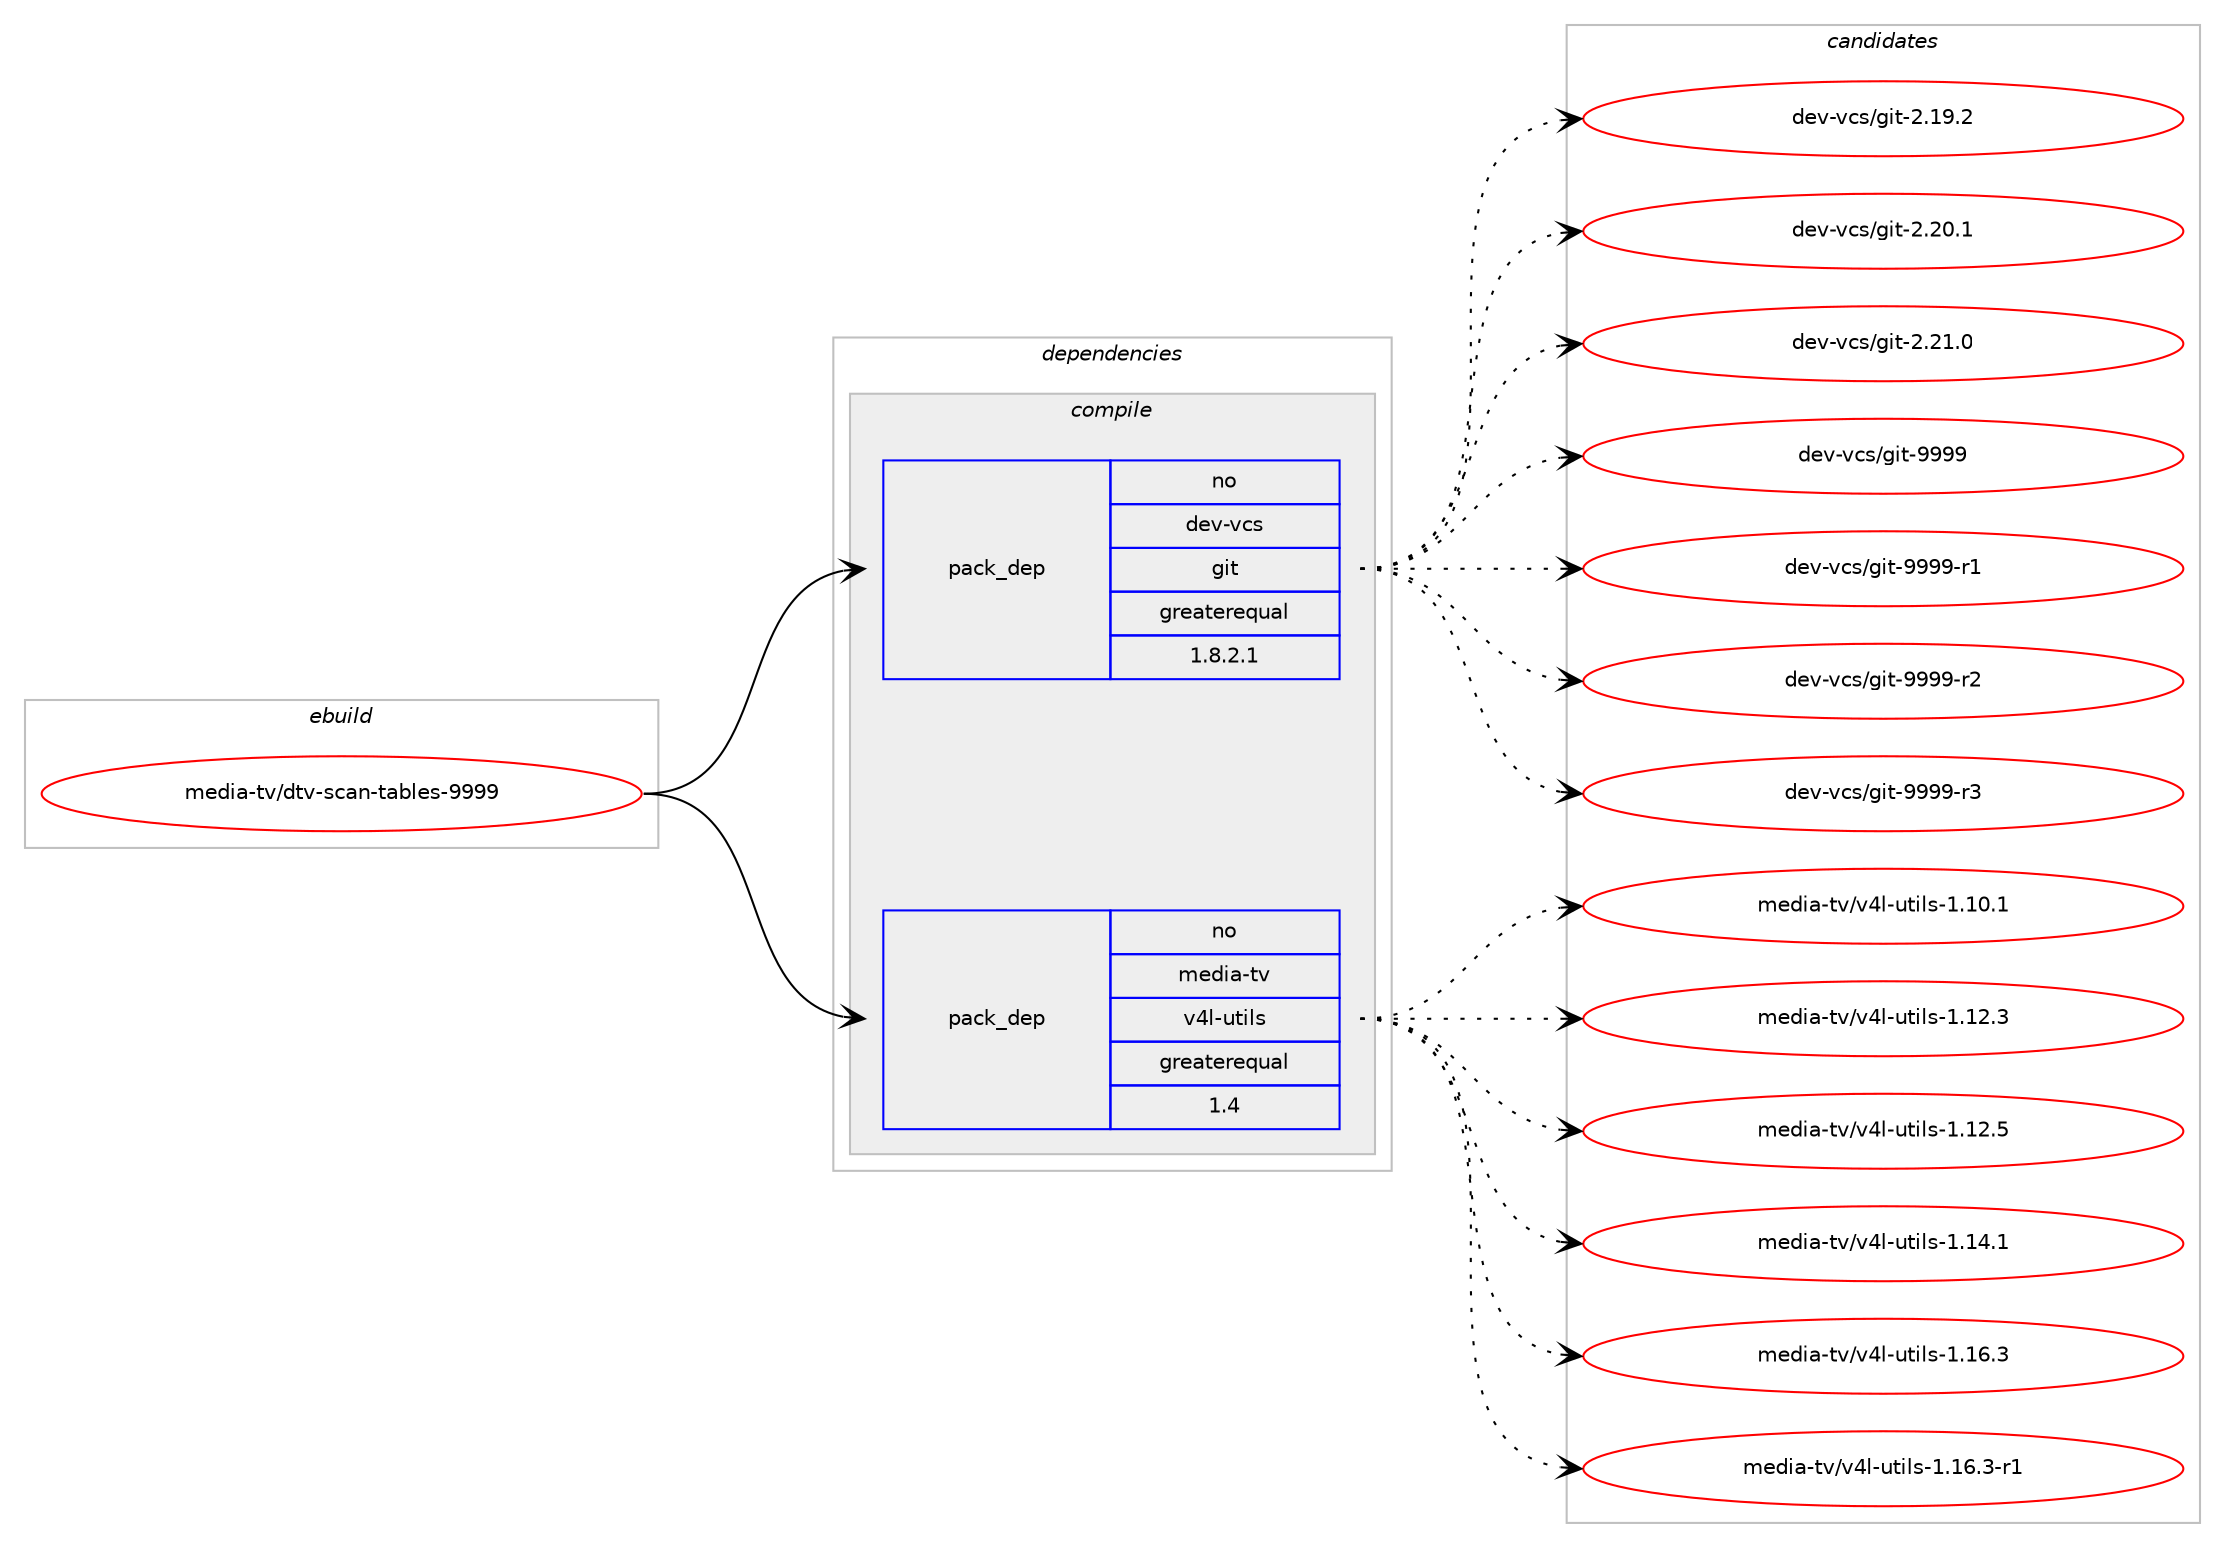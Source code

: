 digraph prolog {

# *************
# Graph options
# *************

newrank=true;
concentrate=true;
compound=true;
graph [rankdir=LR,fontname=Helvetica,fontsize=10,ranksep=1.5];#, ranksep=2.5, nodesep=0.2];
edge  [arrowhead=vee];
node  [fontname=Helvetica,fontsize=10];

# **********
# The ebuild
# **********

subgraph cluster_leftcol {
color=gray;
rank=same;
label=<<i>ebuild</i>>;
id [label="media-tv/dtv-scan-tables-9999", color=red, width=4, href="../media-tv/dtv-scan-tables-9999.svg"];
}

# ****************
# The dependencies
# ****************

subgraph cluster_midcol {
color=gray;
label=<<i>dependencies</i>>;
subgraph cluster_compile {
fillcolor="#eeeeee";
style=filled;
label=<<i>compile</i>>;
subgraph pack1167168 {
dependency1632130 [label=<<TABLE BORDER="0" CELLBORDER="1" CELLSPACING="0" CELLPADDING="4" WIDTH="220"><TR><TD ROWSPAN="6" CELLPADDING="30">pack_dep</TD></TR><TR><TD WIDTH="110">no</TD></TR><TR><TD>dev-vcs</TD></TR><TR><TD>git</TD></TR><TR><TD>greaterequal</TD></TR><TR><TD>1.8.2.1</TD></TR></TABLE>>, shape=none, color=blue];
}
id:e -> dependency1632130:w [weight=20,style="solid",arrowhead="vee"];
subgraph pack1167169 {
dependency1632131 [label=<<TABLE BORDER="0" CELLBORDER="1" CELLSPACING="0" CELLPADDING="4" WIDTH="220"><TR><TD ROWSPAN="6" CELLPADDING="30">pack_dep</TD></TR><TR><TD WIDTH="110">no</TD></TR><TR><TD>media-tv</TD></TR><TR><TD>v4l-utils</TD></TR><TR><TD>greaterequal</TD></TR><TR><TD>1.4</TD></TR></TABLE>>, shape=none, color=blue];
}
id:e -> dependency1632131:w [weight=20,style="solid",arrowhead="vee"];
}
subgraph cluster_compileandrun {
fillcolor="#eeeeee";
style=filled;
label=<<i>compile and run</i>>;
}
subgraph cluster_run {
fillcolor="#eeeeee";
style=filled;
label=<<i>run</i>>;
}
}

# **************
# The candidates
# **************

subgraph cluster_choices {
rank=same;
color=gray;
label=<<i>candidates</i>>;

subgraph choice1167168 {
color=black;
nodesep=1;
choice10010111845118991154710310511645504649574650 [label="dev-vcs/git-2.19.2", color=red, width=4,href="../dev-vcs/git-2.19.2.svg"];
choice10010111845118991154710310511645504650484649 [label="dev-vcs/git-2.20.1", color=red, width=4,href="../dev-vcs/git-2.20.1.svg"];
choice10010111845118991154710310511645504650494648 [label="dev-vcs/git-2.21.0", color=red, width=4,href="../dev-vcs/git-2.21.0.svg"];
choice1001011184511899115471031051164557575757 [label="dev-vcs/git-9999", color=red, width=4,href="../dev-vcs/git-9999.svg"];
choice10010111845118991154710310511645575757574511449 [label="dev-vcs/git-9999-r1", color=red, width=4,href="../dev-vcs/git-9999-r1.svg"];
choice10010111845118991154710310511645575757574511450 [label="dev-vcs/git-9999-r2", color=red, width=4,href="../dev-vcs/git-9999-r2.svg"];
choice10010111845118991154710310511645575757574511451 [label="dev-vcs/git-9999-r3", color=red, width=4,href="../dev-vcs/git-9999-r3.svg"];
dependency1632130:e -> choice10010111845118991154710310511645504649574650:w [style=dotted,weight="100"];
dependency1632130:e -> choice10010111845118991154710310511645504650484649:w [style=dotted,weight="100"];
dependency1632130:e -> choice10010111845118991154710310511645504650494648:w [style=dotted,weight="100"];
dependency1632130:e -> choice1001011184511899115471031051164557575757:w [style=dotted,weight="100"];
dependency1632130:e -> choice10010111845118991154710310511645575757574511449:w [style=dotted,weight="100"];
dependency1632130:e -> choice10010111845118991154710310511645575757574511450:w [style=dotted,weight="100"];
dependency1632130:e -> choice10010111845118991154710310511645575757574511451:w [style=dotted,weight="100"];
}
subgraph choice1167169 {
color=black;
nodesep=1;
choice109101100105974511611847118521084511711610510811545494649484649 [label="media-tv/v4l-utils-1.10.1", color=red, width=4,href="../media-tv/v4l-utils-1.10.1.svg"];
choice109101100105974511611847118521084511711610510811545494649504651 [label="media-tv/v4l-utils-1.12.3", color=red, width=4,href="../media-tv/v4l-utils-1.12.3.svg"];
choice109101100105974511611847118521084511711610510811545494649504653 [label="media-tv/v4l-utils-1.12.5", color=red, width=4,href="../media-tv/v4l-utils-1.12.5.svg"];
choice109101100105974511611847118521084511711610510811545494649524649 [label="media-tv/v4l-utils-1.14.1", color=red, width=4,href="../media-tv/v4l-utils-1.14.1.svg"];
choice109101100105974511611847118521084511711610510811545494649544651 [label="media-tv/v4l-utils-1.16.3", color=red, width=4,href="../media-tv/v4l-utils-1.16.3.svg"];
choice1091011001059745116118471185210845117116105108115454946495446514511449 [label="media-tv/v4l-utils-1.16.3-r1", color=red, width=4,href="../media-tv/v4l-utils-1.16.3-r1.svg"];
dependency1632131:e -> choice109101100105974511611847118521084511711610510811545494649484649:w [style=dotted,weight="100"];
dependency1632131:e -> choice109101100105974511611847118521084511711610510811545494649504651:w [style=dotted,weight="100"];
dependency1632131:e -> choice109101100105974511611847118521084511711610510811545494649504653:w [style=dotted,weight="100"];
dependency1632131:e -> choice109101100105974511611847118521084511711610510811545494649524649:w [style=dotted,weight="100"];
dependency1632131:e -> choice109101100105974511611847118521084511711610510811545494649544651:w [style=dotted,weight="100"];
dependency1632131:e -> choice1091011001059745116118471185210845117116105108115454946495446514511449:w [style=dotted,weight="100"];
}
}

}
